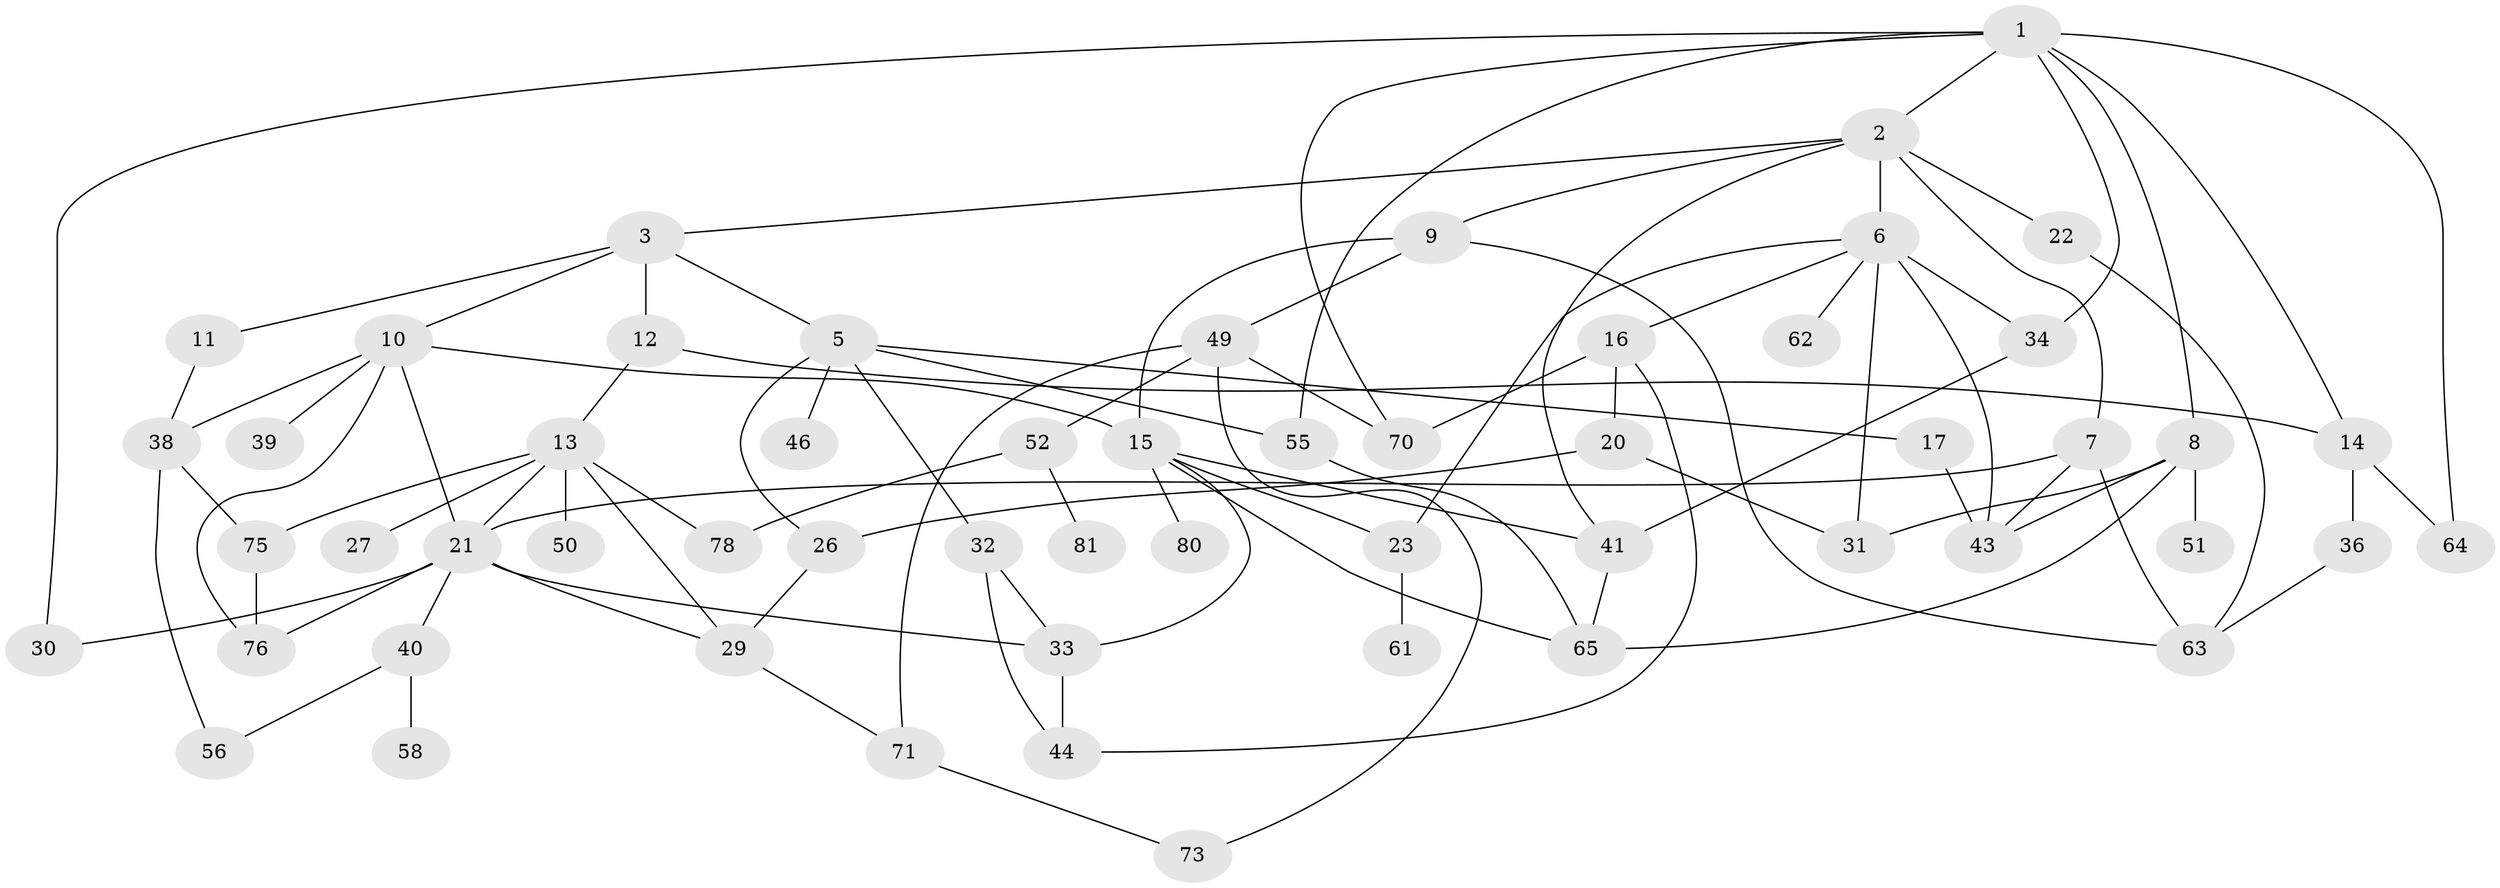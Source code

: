 // Generated by graph-tools (version 1.1) at 2025/51/02/27/25 19:51:38]
// undirected, 56 vertices, 94 edges
graph export_dot {
graph [start="1"]
  node [color=gray90,style=filled];
  1 [super="+4"];
  2 [super="+66"];
  3 [super="+24"];
  5 [super="+19"];
  6 [super="+54"];
  7 [super="+18"];
  8;
  9 [super="+57"];
  10 [super="+60"];
  11;
  12;
  13 [super="+45"];
  14 [super="+25"];
  15 [super="+35"];
  16 [super="+74"];
  17;
  20;
  21 [super="+28"];
  22;
  23;
  26 [super="+37"];
  27;
  29 [super="+42"];
  30;
  31 [super="+83"];
  32;
  33 [super="+53"];
  34;
  36;
  38 [super="+47"];
  39;
  40;
  41 [super="+48"];
  43 [super="+69"];
  44;
  46;
  49 [super="+67"];
  50;
  51;
  52 [super="+72"];
  55 [super="+59"];
  56;
  58;
  61;
  62;
  63;
  64 [super="+79"];
  65 [super="+68"];
  70;
  71 [super="+82"];
  73;
  75;
  76 [super="+77"];
  78;
  80;
  81;
  1 -- 2;
  1 -- 64;
  1 -- 34;
  1 -- 70;
  1 -- 8;
  1 -- 14;
  1 -- 30;
  1 -- 55;
  2 -- 3;
  2 -- 6;
  2 -- 7;
  2 -- 9;
  2 -- 22;
  2 -- 41;
  3 -- 5;
  3 -- 10;
  3 -- 11;
  3 -- 12;
  5 -- 17;
  5 -- 26;
  5 -- 55;
  5 -- 32;
  5 -- 46;
  6 -- 16;
  6 -- 23;
  6 -- 34;
  6 -- 43 [weight=2];
  6 -- 31;
  6 -- 62;
  7 -- 21;
  7 -- 43;
  7 -- 63;
  8 -- 31;
  8 -- 51;
  8 -- 65;
  8 -- 43;
  9 -- 49;
  9 -- 63;
  9 -- 15;
  10 -- 15;
  10 -- 39;
  10 -- 38;
  10 -- 76;
  10 -- 21;
  11 -- 38;
  12 -- 13;
  12 -- 14;
  13 -- 27;
  13 -- 50;
  13 -- 75;
  13 -- 78;
  13 -- 29;
  13 -- 21;
  14 -- 64;
  14 -- 36;
  15 -- 23;
  15 -- 33;
  15 -- 65;
  15 -- 80;
  15 -- 41;
  16 -- 20;
  16 -- 44;
  16 -- 70;
  17 -- 43;
  20 -- 31;
  20 -- 26;
  21 -- 33;
  21 -- 40;
  21 -- 30;
  21 -- 29;
  21 -- 76;
  22 -- 63;
  23 -- 61;
  26 -- 29;
  29 -- 71;
  32 -- 44;
  32 -- 33;
  33 -- 44;
  34 -- 41;
  36 -- 63;
  38 -- 56;
  38 -- 75;
  40 -- 56;
  40 -- 58;
  41 -- 65;
  49 -- 52;
  49 -- 70;
  49 -- 71;
  49 -- 73;
  52 -- 81;
  52 -- 78;
  55 -- 65;
  71 -- 73;
  75 -- 76;
}
